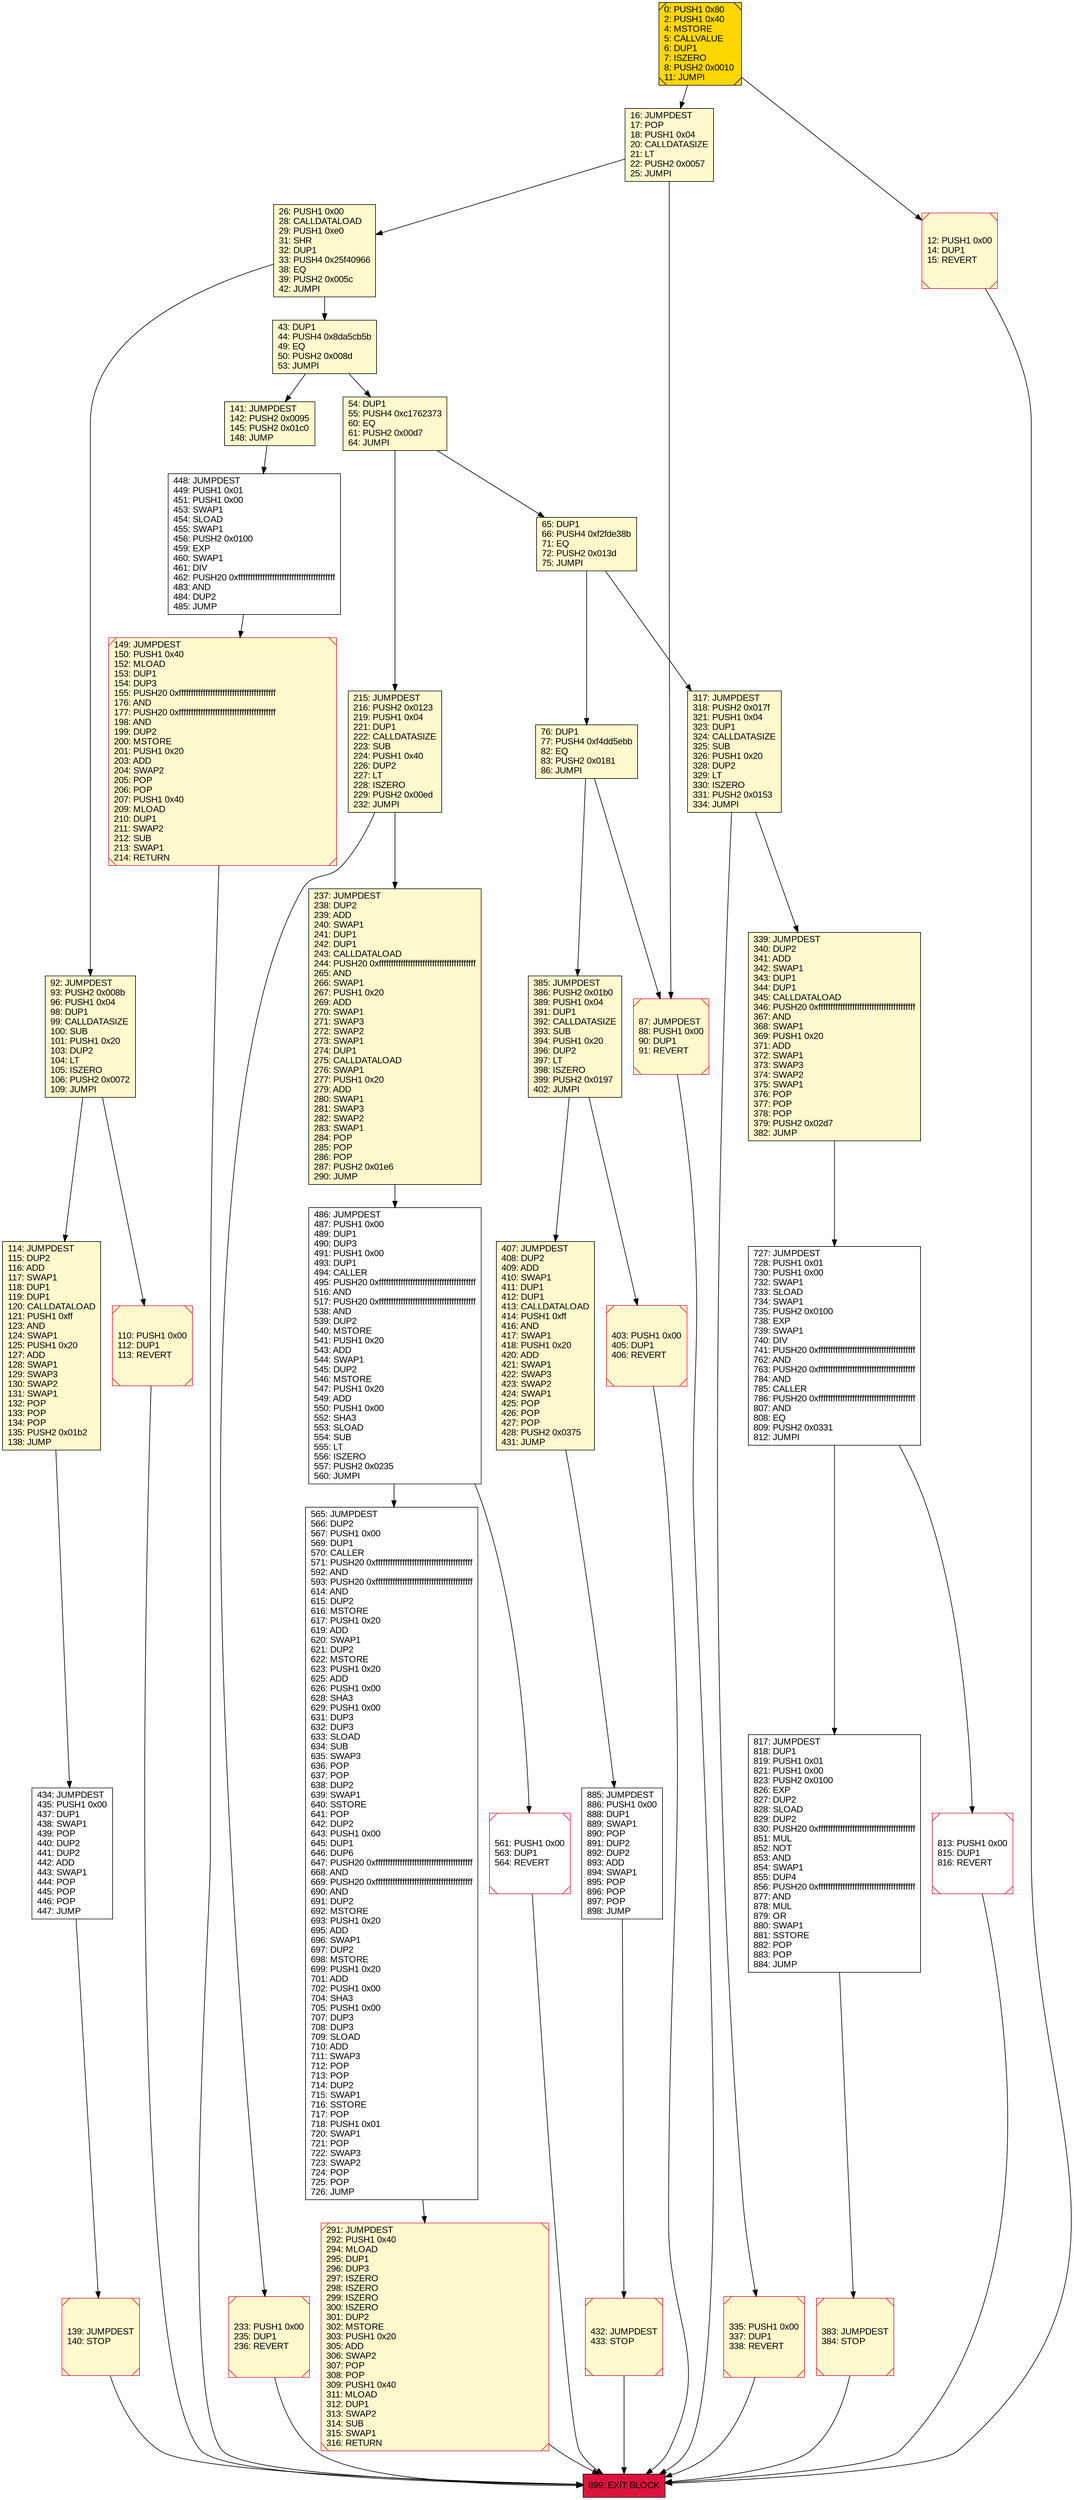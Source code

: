 digraph G {
bgcolor=transparent rankdir=UD;
node [shape=box style=filled color=black fillcolor=white fontname=arial fontcolor=black];
899 [label="899: EXIT BLOCK\l" fillcolor=crimson ];
114 [label="114: JUMPDEST\l115: DUP2\l116: ADD\l117: SWAP1\l118: DUP1\l119: DUP1\l120: CALLDATALOAD\l121: PUSH1 0xff\l123: AND\l124: SWAP1\l125: PUSH1 0x20\l127: ADD\l128: SWAP1\l129: SWAP3\l130: SWAP2\l131: SWAP1\l132: POP\l133: POP\l134: POP\l135: PUSH2 0x01b2\l138: JUMP\l" fillcolor=lemonchiffon ];
149 [label="149: JUMPDEST\l150: PUSH1 0x40\l152: MLOAD\l153: DUP1\l154: DUP3\l155: PUSH20 0xffffffffffffffffffffffffffffffffffffffff\l176: AND\l177: PUSH20 0xffffffffffffffffffffffffffffffffffffffff\l198: AND\l199: DUP2\l200: MSTORE\l201: PUSH1 0x20\l203: ADD\l204: SWAP2\l205: POP\l206: POP\l207: PUSH1 0x40\l209: MLOAD\l210: DUP1\l211: SWAP2\l212: SUB\l213: SWAP1\l214: RETURN\l" fillcolor=lemonchiffon shape=Msquare color=crimson ];
233 [label="233: PUSH1 0x00\l235: DUP1\l236: REVERT\l" fillcolor=lemonchiffon shape=Msquare color=crimson ];
65 [label="65: DUP1\l66: PUSH4 0xf2fde38b\l71: EQ\l72: PUSH2 0x013d\l75: JUMPI\l" fillcolor=lemonchiffon ];
385 [label="385: JUMPDEST\l386: PUSH2 0x01b0\l389: PUSH1 0x04\l391: DUP1\l392: CALLDATASIZE\l393: SUB\l394: PUSH1 0x20\l396: DUP2\l397: LT\l398: ISZERO\l399: PUSH2 0x0197\l402: JUMPI\l" fillcolor=lemonchiffon ];
813 [label="813: PUSH1 0x00\l815: DUP1\l816: REVERT\l" shape=Msquare color=crimson ];
110 [label="110: PUSH1 0x00\l112: DUP1\l113: REVERT\l" fillcolor=lemonchiffon shape=Msquare color=crimson ];
407 [label="407: JUMPDEST\l408: DUP2\l409: ADD\l410: SWAP1\l411: DUP1\l412: DUP1\l413: CALLDATALOAD\l414: PUSH1 0xff\l416: AND\l417: SWAP1\l418: PUSH1 0x20\l420: ADD\l421: SWAP1\l422: SWAP3\l423: SWAP2\l424: SWAP1\l425: POP\l426: POP\l427: POP\l428: PUSH2 0x0375\l431: JUMP\l" fillcolor=lemonchiffon ];
92 [label="92: JUMPDEST\l93: PUSH2 0x008b\l96: PUSH1 0x04\l98: DUP1\l99: CALLDATASIZE\l100: SUB\l101: PUSH1 0x20\l103: DUP2\l104: LT\l105: ISZERO\l106: PUSH2 0x0072\l109: JUMPI\l" fillcolor=lemonchiffon ];
561 [label="561: PUSH1 0x00\l563: DUP1\l564: REVERT\l" shape=Msquare color=crimson ];
87 [label="87: JUMPDEST\l88: PUSH1 0x00\l90: DUP1\l91: REVERT\l" fillcolor=lemonchiffon shape=Msquare color=crimson ];
727 [label="727: JUMPDEST\l728: PUSH1 0x01\l730: PUSH1 0x00\l732: SWAP1\l733: SLOAD\l734: SWAP1\l735: PUSH2 0x0100\l738: EXP\l739: SWAP1\l740: DIV\l741: PUSH20 0xffffffffffffffffffffffffffffffffffffffff\l762: AND\l763: PUSH20 0xffffffffffffffffffffffffffffffffffffffff\l784: AND\l785: CALLER\l786: PUSH20 0xffffffffffffffffffffffffffffffffffffffff\l807: AND\l808: EQ\l809: PUSH2 0x0331\l812: JUMPI\l" ];
0 [label="0: PUSH1 0x80\l2: PUSH1 0x40\l4: MSTORE\l5: CALLVALUE\l6: DUP1\l7: ISZERO\l8: PUSH2 0x0010\l11: JUMPI\l" fillcolor=lemonchiffon shape=Msquare fillcolor=gold ];
339 [label="339: JUMPDEST\l340: DUP2\l341: ADD\l342: SWAP1\l343: DUP1\l344: DUP1\l345: CALLDATALOAD\l346: PUSH20 0xffffffffffffffffffffffffffffffffffffffff\l367: AND\l368: SWAP1\l369: PUSH1 0x20\l371: ADD\l372: SWAP1\l373: SWAP3\l374: SWAP2\l375: SWAP1\l376: POP\l377: POP\l378: POP\l379: PUSH2 0x02d7\l382: JUMP\l" fillcolor=lemonchiffon ];
448 [label="448: JUMPDEST\l449: PUSH1 0x01\l451: PUSH1 0x00\l453: SWAP1\l454: SLOAD\l455: SWAP1\l456: PUSH2 0x0100\l459: EXP\l460: SWAP1\l461: DIV\l462: PUSH20 0xffffffffffffffffffffffffffffffffffffffff\l483: AND\l484: DUP2\l485: JUMP\l" ];
565 [label="565: JUMPDEST\l566: DUP2\l567: PUSH1 0x00\l569: DUP1\l570: CALLER\l571: PUSH20 0xffffffffffffffffffffffffffffffffffffffff\l592: AND\l593: PUSH20 0xffffffffffffffffffffffffffffffffffffffff\l614: AND\l615: DUP2\l616: MSTORE\l617: PUSH1 0x20\l619: ADD\l620: SWAP1\l621: DUP2\l622: MSTORE\l623: PUSH1 0x20\l625: ADD\l626: PUSH1 0x00\l628: SHA3\l629: PUSH1 0x00\l631: DUP3\l632: DUP3\l633: SLOAD\l634: SUB\l635: SWAP3\l636: POP\l637: POP\l638: DUP2\l639: SWAP1\l640: SSTORE\l641: POP\l642: DUP2\l643: PUSH1 0x00\l645: DUP1\l646: DUP6\l647: PUSH20 0xffffffffffffffffffffffffffffffffffffffff\l668: AND\l669: PUSH20 0xffffffffffffffffffffffffffffffffffffffff\l690: AND\l691: DUP2\l692: MSTORE\l693: PUSH1 0x20\l695: ADD\l696: SWAP1\l697: DUP2\l698: MSTORE\l699: PUSH1 0x20\l701: ADD\l702: PUSH1 0x00\l704: SHA3\l705: PUSH1 0x00\l707: DUP3\l708: DUP3\l709: SLOAD\l710: ADD\l711: SWAP3\l712: POP\l713: POP\l714: DUP2\l715: SWAP1\l716: SSTORE\l717: POP\l718: PUSH1 0x01\l720: SWAP1\l721: POP\l722: SWAP3\l723: SWAP2\l724: POP\l725: POP\l726: JUMP\l" ];
139 [label="139: JUMPDEST\l140: STOP\l" fillcolor=lemonchiffon shape=Msquare color=crimson ];
291 [label="291: JUMPDEST\l292: PUSH1 0x40\l294: MLOAD\l295: DUP1\l296: DUP3\l297: ISZERO\l298: ISZERO\l299: ISZERO\l300: ISZERO\l301: DUP2\l302: MSTORE\l303: PUSH1 0x20\l305: ADD\l306: SWAP2\l307: POP\l308: POP\l309: PUSH1 0x40\l311: MLOAD\l312: DUP1\l313: SWAP2\l314: SUB\l315: SWAP1\l316: RETURN\l" fillcolor=lemonchiffon shape=Msquare color=crimson ];
434 [label="434: JUMPDEST\l435: PUSH1 0x00\l437: DUP1\l438: SWAP1\l439: POP\l440: DUP2\l441: DUP2\l442: ADD\l443: SWAP1\l444: POP\l445: POP\l446: POP\l447: JUMP\l" ];
215 [label="215: JUMPDEST\l216: PUSH2 0x0123\l219: PUSH1 0x04\l221: DUP1\l222: CALLDATASIZE\l223: SUB\l224: PUSH1 0x40\l226: DUP2\l227: LT\l228: ISZERO\l229: PUSH2 0x00ed\l232: JUMPI\l" fillcolor=lemonchiffon ];
237 [label="237: JUMPDEST\l238: DUP2\l239: ADD\l240: SWAP1\l241: DUP1\l242: DUP1\l243: CALLDATALOAD\l244: PUSH20 0xffffffffffffffffffffffffffffffffffffffff\l265: AND\l266: SWAP1\l267: PUSH1 0x20\l269: ADD\l270: SWAP1\l271: SWAP3\l272: SWAP2\l273: SWAP1\l274: DUP1\l275: CALLDATALOAD\l276: SWAP1\l277: PUSH1 0x20\l279: ADD\l280: SWAP1\l281: SWAP3\l282: SWAP2\l283: SWAP1\l284: POP\l285: POP\l286: POP\l287: PUSH2 0x01e6\l290: JUMP\l" fillcolor=lemonchiffon ];
432 [label="432: JUMPDEST\l433: STOP\l" fillcolor=lemonchiffon shape=Msquare color=crimson ];
317 [label="317: JUMPDEST\l318: PUSH2 0x017f\l321: PUSH1 0x04\l323: DUP1\l324: CALLDATASIZE\l325: SUB\l326: PUSH1 0x20\l328: DUP2\l329: LT\l330: ISZERO\l331: PUSH2 0x0153\l334: JUMPI\l" fillcolor=lemonchiffon ];
885 [label="885: JUMPDEST\l886: PUSH1 0x00\l888: DUP1\l889: SWAP1\l890: POP\l891: DUP2\l892: DUP2\l893: ADD\l894: SWAP1\l895: POP\l896: POP\l897: POP\l898: JUMP\l" ];
16 [label="16: JUMPDEST\l17: POP\l18: PUSH1 0x04\l20: CALLDATASIZE\l21: LT\l22: PUSH2 0x0057\l25: JUMPI\l" fillcolor=lemonchiffon ];
383 [label="383: JUMPDEST\l384: STOP\l" fillcolor=lemonchiffon shape=Msquare color=crimson ];
12 [label="12: PUSH1 0x00\l14: DUP1\l15: REVERT\l" fillcolor=lemonchiffon shape=Msquare color=crimson ];
43 [label="43: DUP1\l44: PUSH4 0x8da5cb5b\l49: EQ\l50: PUSH2 0x008d\l53: JUMPI\l" fillcolor=lemonchiffon ];
335 [label="335: PUSH1 0x00\l337: DUP1\l338: REVERT\l" fillcolor=lemonchiffon shape=Msquare color=crimson ];
403 [label="403: PUSH1 0x00\l405: DUP1\l406: REVERT\l" fillcolor=lemonchiffon shape=Msquare color=crimson ];
54 [label="54: DUP1\l55: PUSH4 0xc1762373\l60: EQ\l61: PUSH2 0x00d7\l64: JUMPI\l" fillcolor=lemonchiffon ];
817 [label="817: JUMPDEST\l818: DUP1\l819: PUSH1 0x01\l821: PUSH1 0x00\l823: PUSH2 0x0100\l826: EXP\l827: DUP2\l828: SLOAD\l829: DUP2\l830: PUSH20 0xffffffffffffffffffffffffffffffffffffffff\l851: MUL\l852: NOT\l853: AND\l854: SWAP1\l855: DUP4\l856: PUSH20 0xffffffffffffffffffffffffffffffffffffffff\l877: AND\l878: MUL\l879: OR\l880: SWAP1\l881: SSTORE\l882: POP\l883: POP\l884: JUMP\l" ];
26 [label="26: PUSH1 0x00\l28: CALLDATALOAD\l29: PUSH1 0xe0\l31: SHR\l32: DUP1\l33: PUSH4 0x25f40966\l38: EQ\l39: PUSH2 0x005c\l42: JUMPI\l" fillcolor=lemonchiffon ];
486 [label="486: JUMPDEST\l487: PUSH1 0x00\l489: DUP1\l490: DUP3\l491: PUSH1 0x00\l493: DUP1\l494: CALLER\l495: PUSH20 0xffffffffffffffffffffffffffffffffffffffff\l516: AND\l517: PUSH20 0xffffffffffffffffffffffffffffffffffffffff\l538: AND\l539: DUP2\l540: MSTORE\l541: PUSH1 0x20\l543: ADD\l544: SWAP1\l545: DUP2\l546: MSTORE\l547: PUSH1 0x20\l549: ADD\l550: PUSH1 0x00\l552: SHA3\l553: SLOAD\l554: SUB\l555: LT\l556: ISZERO\l557: PUSH2 0x0235\l560: JUMPI\l" ];
76 [label="76: DUP1\l77: PUSH4 0xf4dd5ebb\l82: EQ\l83: PUSH2 0x0181\l86: JUMPI\l" fillcolor=lemonchiffon ];
141 [label="141: JUMPDEST\l142: PUSH2 0x0095\l145: PUSH2 0x01c0\l148: JUMP\l" fillcolor=lemonchiffon ];
565 -> 291;
885 -> 432;
317 -> 335;
339 -> 727;
813 -> 899;
54 -> 215;
561 -> 899;
727 -> 813;
448 -> 149;
139 -> 899;
291 -> 899;
16 -> 26;
92 -> 110;
727 -> 817;
141 -> 448;
26 -> 92;
432 -> 899;
76 -> 87;
215 -> 233;
65 -> 317;
12 -> 899;
65 -> 76;
403 -> 899;
0 -> 12;
385 -> 403;
54 -> 65;
16 -> 87;
215 -> 237;
149 -> 899;
385 -> 407;
233 -> 899;
110 -> 899;
43 -> 141;
87 -> 899;
92 -> 114;
26 -> 43;
237 -> 486;
43 -> 54;
817 -> 383;
486 -> 565;
114 -> 434;
383 -> 899;
407 -> 885;
486 -> 561;
335 -> 899;
0 -> 16;
76 -> 385;
317 -> 339;
434 -> 139;
}